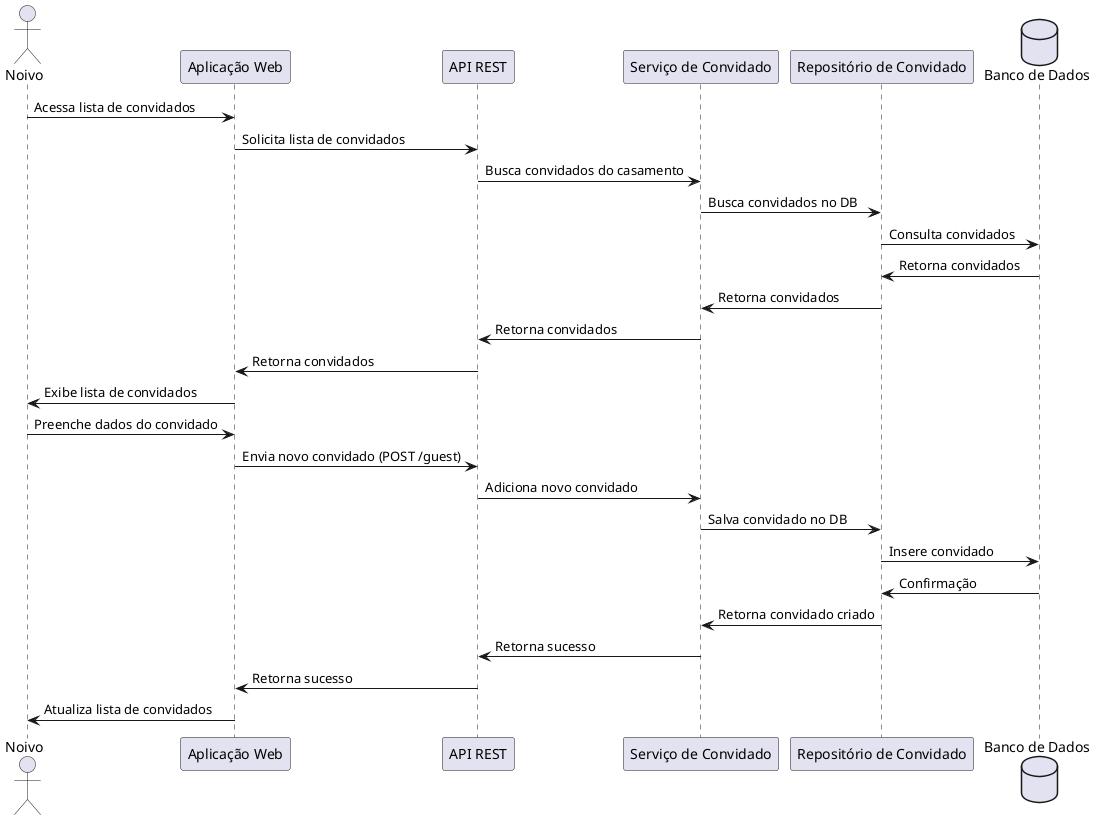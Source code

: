 @startuml
actor Noivo
participant "Aplicação Web" as WebApp
participant "API REST" as API
participant "Serviço de Convidado" as ConvidadoService
participant "Repositório de Convidado" as ConvidadoRepository
database "Banco de Dados" as DB

Noivo -> WebApp : Acessa lista de convidados
WebApp -> API : Solicita lista de convidados
API -> ConvidadoService : Busca convidados do casamento
ConvidadoService -> ConvidadoRepository : Busca convidados no DB
ConvidadoRepository -> DB : Consulta convidados
DB -> ConvidadoRepository : Retorna convidados
ConvidadoRepository -> ConvidadoService : Retorna convidados
ConvidadoService -> API : Retorna convidados
API -> WebApp : Retorna convidados
WebApp -> Noivo : Exibe lista de convidados
Noivo -> WebApp : Preenche dados do convidado
WebApp -> API : Envia novo convidado (POST /guest)
API -> ConvidadoService : Adiciona novo convidado
ConvidadoService -> ConvidadoRepository : Salva convidado no DB
ConvidadoRepository -> DB : Insere convidado
DB -> ConvidadoRepository : Confirmação
ConvidadoRepository -> ConvidadoService : Retorna convidado criado
ConvidadoService -> API : Retorna sucesso
API -> WebApp : Retorna sucesso
WebApp -> Noivo : Atualiza lista de convidados
@enduml